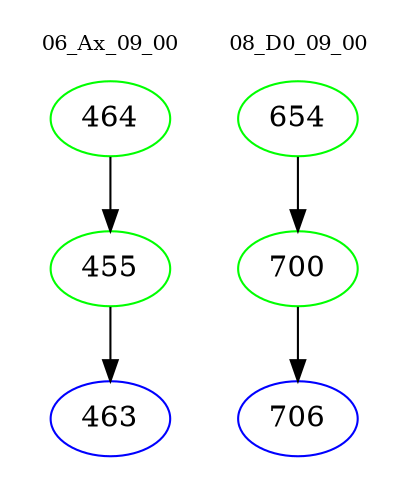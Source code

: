 digraph{
subgraph cluster_0 {
color = white
label = "06_Ax_09_00";
fontsize=10;
T0_464 [label="464", color="green"]
T0_464 -> T0_455 [color="black"]
T0_455 [label="455", color="green"]
T0_455 -> T0_463 [color="black"]
T0_463 [label="463", color="blue"]
}
subgraph cluster_1 {
color = white
label = "08_D0_09_00";
fontsize=10;
T1_654 [label="654", color="green"]
T1_654 -> T1_700 [color="black"]
T1_700 [label="700", color="green"]
T1_700 -> T1_706 [color="black"]
T1_706 [label="706", color="blue"]
}
}
